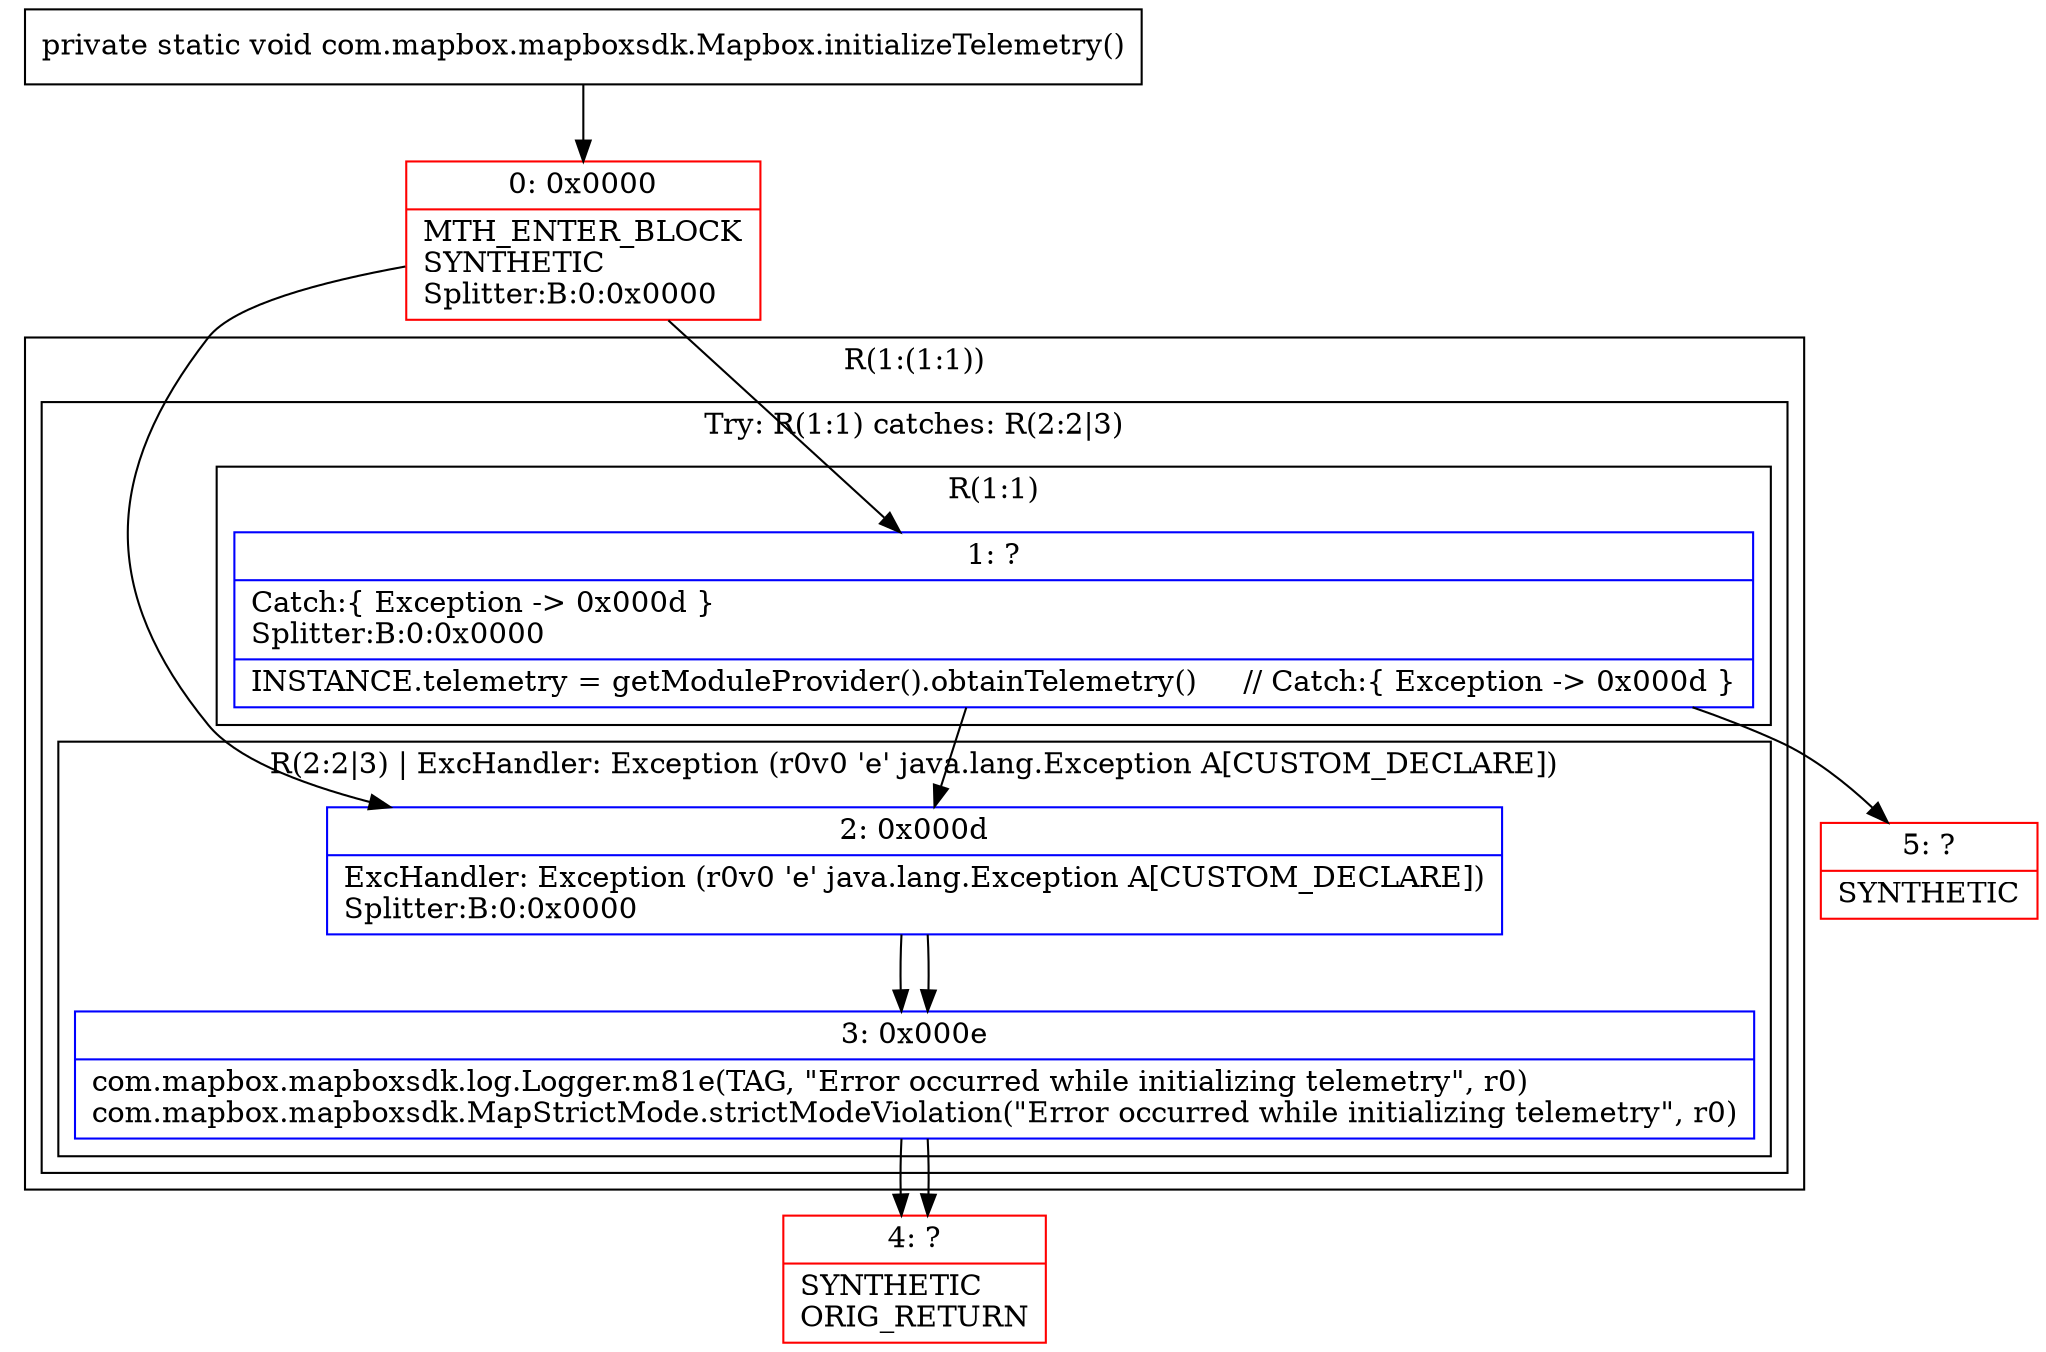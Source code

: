 digraph "CFG forcom.mapbox.mapboxsdk.Mapbox.initializeTelemetry()V" {
subgraph cluster_Region_971473208 {
label = "R(1:(1:1))";
node [shape=record,color=blue];
subgraph cluster_TryCatchRegion_1169583300 {
label = "Try: R(1:1) catches: R(2:2|3)";
node [shape=record,color=blue];
subgraph cluster_Region_829578255 {
label = "R(1:1)";
node [shape=record,color=blue];
Node_1 [shape=record,label="{1\:\ ?|Catch:\{ Exception \-\> 0x000d \}\lSplitter:B:0:0x0000\l|INSTANCE.telemetry = getModuleProvider().obtainTelemetry()     \/\/ Catch:\{ Exception \-\> 0x000d \}\l}"];
}
subgraph cluster_Region_1468813130 {
label = "R(2:2|3) | ExcHandler: Exception (r0v0 'e' java.lang.Exception A[CUSTOM_DECLARE])\l";
node [shape=record,color=blue];
Node_2 [shape=record,label="{2\:\ 0x000d|ExcHandler: Exception (r0v0 'e' java.lang.Exception A[CUSTOM_DECLARE])\lSplitter:B:0:0x0000\l}"];
Node_3 [shape=record,label="{3\:\ 0x000e|com.mapbox.mapboxsdk.log.Logger.m81e(TAG, \"Error occurred while initializing telemetry\", r0)\lcom.mapbox.mapboxsdk.MapStrictMode.strictModeViolation(\"Error occurred while initializing telemetry\", r0)\l}"];
}
}
}
subgraph cluster_Region_1468813130 {
label = "R(2:2|3) | ExcHandler: Exception (r0v0 'e' java.lang.Exception A[CUSTOM_DECLARE])\l";
node [shape=record,color=blue];
Node_2 [shape=record,label="{2\:\ 0x000d|ExcHandler: Exception (r0v0 'e' java.lang.Exception A[CUSTOM_DECLARE])\lSplitter:B:0:0x0000\l}"];
Node_3 [shape=record,label="{3\:\ 0x000e|com.mapbox.mapboxsdk.log.Logger.m81e(TAG, \"Error occurred while initializing telemetry\", r0)\lcom.mapbox.mapboxsdk.MapStrictMode.strictModeViolation(\"Error occurred while initializing telemetry\", r0)\l}"];
}
Node_0 [shape=record,color=red,label="{0\:\ 0x0000|MTH_ENTER_BLOCK\lSYNTHETIC\lSplitter:B:0:0x0000\l}"];
Node_4 [shape=record,color=red,label="{4\:\ ?|SYNTHETIC\lORIG_RETURN\l}"];
Node_5 [shape=record,color=red,label="{5\:\ ?|SYNTHETIC\l}"];
MethodNode[shape=record,label="{private static void com.mapbox.mapboxsdk.Mapbox.initializeTelemetry() }"];
MethodNode -> Node_0;
Node_1 -> Node_2;
Node_1 -> Node_5;
Node_2 -> Node_3;
Node_3 -> Node_4;
Node_2 -> Node_3;
Node_3 -> Node_4;
Node_0 -> Node_1;
Node_0 -> Node_2;
}

